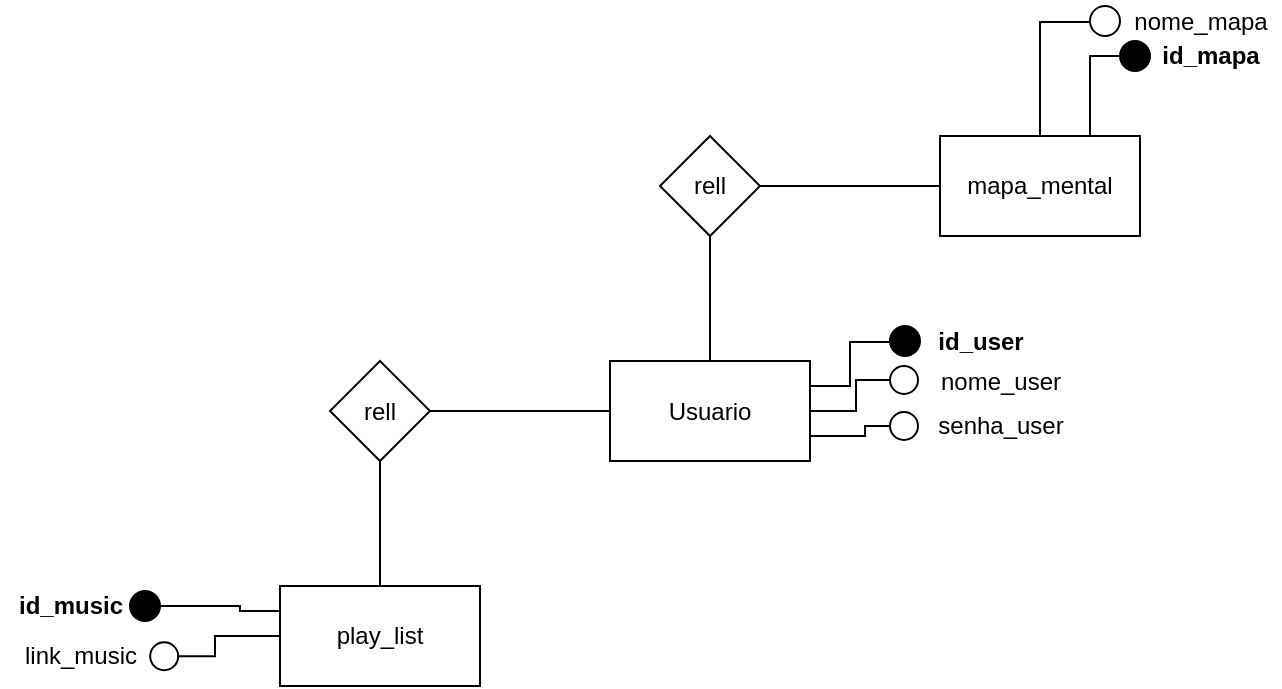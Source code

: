 <mxfile version="17.5.0" type="device"><diagram id="-JJv1jPCc4jEe0vSITfa" name="Page-1"><mxGraphModel dx="1662" dy="794" grid="1" gridSize="10" guides="1" tooltips="1" connect="1" arrows="1" fold="1" page="1" pageScale="1" pageWidth="1654" pageHeight="1169" background="none" math="0" shadow="0"><root><mxCell id="0"/><mxCell id="1" parent="0"/><mxCell id="C9jDNYo5_Co2JucyG6Y7-69" style="edgeStyle=orthogonalEdgeStyle;rounded=0;sketch=0;jumpStyle=none;orthogonalLoop=1;jettySize=auto;html=1;exitX=1;exitY=0.25;exitDx=0;exitDy=0;shadow=0;labelBackgroundColor=default;labelBorderColor=none;fontColor=none;startArrow=none;startFill=0;endArrow=none;endFill=0;strokeColor=default;fillColor=#000099;" parent="1" source="C9jDNYo5_Co2JucyG6Y7-1" target="C9jDNYo5_Co2JucyG6Y7-28" edge="1"><mxGeometry relative="1" as="geometry"><Array as="points"><mxPoint x="465" y="265"/><mxPoint x="465" y="243"/></Array></mxGeometry></mxCell><mxCell id="C9jDNYo5_Co2JucyG6Y7-71" style="edgeStyle=orthogonalEdgeStyle;rounded=0;sketch=0;jumpStyle=none;orthogonalLoop=1;jettySize=auto;html=1;exitX=1;exitY=0.5;exitDx=0;exitDy=0;shadow=0;labelBackgroundColor=default;labelBorderColor=none;fontColor=none;startArrow=none;startFill=0;endArrow=circle;endFill=0;strokeColor=default;fillColor=#000099;" parent="1" source="C9jDNYo5_Co2JucyG6Y7-1" target="C9jDNYo5_Co2JucyG6Y7-9" edge="1"><mxGeometry relative="1" as="geometry"><Array as="points"><mxPoint x="468" y="278"/><mxPoint x="468" y="262"/></Array></mxGeometry></mxCell><mxCell id="C9jDNYo5_Co2JucyG6Y7-72" style="edgeStyle=orthogonalEdgeStyle;rounded=0;sketch=0;jumpStyle=none;orthogonalLoop=1;jettySize=auto;html=1;exitX=1;exitY=0.75;exitDx=0;exitDy=0;shadow=0;labelBackgroundColor=default;labelBorderColor=none;fontColor=none;startArrow=none;startFill=0;endArrow=circle;endFill=0;strokeColor=default;fillColor=#000099;" parent="1" source="C9jDNYo5_Co2JucyG6Y7-1" target="C9jDNYo5_Co2JucyG6Y7-11" edge="1"><mxGeometry relative="1" as="geometry"/></mxCell><mxCell id="C9jDNYo5_Co2JucyG6Y7-1" value="Usuario" style="rounded=0;whiteSpace=wrap;html=1;" parent="1" vertex="1"><mxGeometry x="345" y="252.5" width="100" height="50" as="geometry"/></mxCell><mxCell id="C9jDNYo5_Co2JucyG6Y7-2" value="mapa_mental" style="rounded=0;whiteSpace=wrap;html=1;" parent="1" vertex="1"><mxGeometry x="510" y="140" width="100" height="50" as="geometry"/></mxCell><mxCell id="C9jDNYo5_Co2JucyG6Y7-5" value="id_user" style="text;html=1;align=center;verticalAlign=middle;resizable=0;points=[];autosize=1;strokeColor=none;fillColor=none;fontStyle=1" parent="1" vertex="1"><mxGeometry x="500" y="232.5" width="60" height="20" as="geometry"/></mxCell><mxCell id="C9jDNYo5_Co2JucyG6Y7-9" value="nome_user" style="text;html=1;align=center;verticalAlign=middle;resizable=0;points=[];autosize=1;strokeColor=none;fillColor=none;" parent="1" vertex="1"><mxGeometry x="500" y="252.5" width="80" height="20" as="geometry"/></mxCell><mxCell id="C9jDNYo5_Co2JucyG6Y7-11" value="senha_user" style="text;html=1;align=center;verticalAlign=middle;resizable=0;points=[];autosize=1;strokeColor=none;fillColor=none;" parent="1" vertex="1"><mxGeometry x="500" y="275" width="80" height="20" as="geometry"/></mxCell><mxCell id="C9jDNYo5_Co2JucyG6Y7-16" value="id_mapa" style="text;html=1;align=center;verticalAlign=middle;resizable=0;points=[];autosize=1;strokeColor=none;fillColor=none;fontColor=none;fontStyle=1" parent="1" vertex="1"><mxGeometry x="615" y="90" width="60" height="20" as="geometry"/></mxCell><mxCell id="C9jDNYo5_Co2JucyG6Y7-17" value="nome_mapa" style="text;html=1;align=center;verticalAlign=middle;resizable=0;points=[];autosize=1;strokeColor=none;fillColor=none;fontColor=none;" parent="1" vertex="1"><mxGeometry x="600" y="72.5" width="80" height="20" as="geometry"/></mxCell><mxCell id="C9jDNYo5_Co2JucyG6Y7-19" value="" style="ellipse;whiteSpace=wrap;html=1;aspect=fixed;fontColor=none;fillColor=#FFFFFF;" parent="1" vertex="1"><mxGeometry x="585" y="75" width="15" height="15" as="geometry"/></mxCell><mxCell id="C9jDNYo5_Co2JucyG6Y7-20" value="" style="edgeStyle=orthogonalEdgeStyle;rounded=0;sketch=0;jumpStyle=none;orthogonalLoop=1;jettySize=auto;html=1;exitX=0.5;exitY=0;exitDx=0;exitDy=0;shadow=0;labelBackgroundColor=default;labelBorderColor=none;fontColor=none;startArrow=none;startFill=0;endArrow=none;endFill=0;strokeColor=default;fillColor=#000099;" parent="1" source="C9jDNYo5_Co2JucyG6Y7-2" target="C9jDNYo5_Co2JucyG6Y7-19" edge="1"><mxGeometry relative="1" as="geometry"><mxPoint x="510" y="165" as="sourcePoint"/><mxPoint x="430" y="165" as="targetPoint"/><Array as="points"><mxPoint x="560" y="83"/></Array></mxGeometry></mxCell><mxCell id="C9jDNYo5_Co2JucyG6Y7-23" value="" style="ellipse;whiteSpace=wrap;html=1;aspect=fixed;fontColor=none;strokeColor=#000000;fillColor=#000000;" parent="1" vertex="1"><mxGeometry x="600" y="92.5" width="15" height="15" as="geometry"/></mxCell><mxCell id="C9jDNYo5_Co2JucyG6Y7-26" value="" style="edgeStyle=orthogonalEdgeStyle;rounded=0;sketch=0;jumpStyle=none;orthogonalLoop=1;jettySize=auto;html=1;exitX=0.75;exitY=0;exitDx=0;exitDy=0;shadow=0;labelBackgroundColor=default;labelBorderColor=none;fontColor=none;startArrow=none;startFill=0;endArrow=none;endFill=0;strokeColor=default;fillColor=#000099;" parent="1" source="C9jDNYo5_Co2JucyG6Y7-2" target="C9jDNYo5_Co2JucyG6Y7-23" edge="1"><mxGeometry relative="1" as="geometry"><mxPoint x="440" y="140" as="targetPoint"/><mxPoint x="510" y="152.5" as="sourcePoint"/><Array as="points"><mxPoint x="585" y="100"/></Array></mxGeometry></mxCell><mxCell id="C9jDNYo5_Co2JucyG6Y7-28" value="" style="ellipse;whiteSpace=wrap;html=1;aspect=fixed;fontColor=none;fillColor=#000000;" parent="1" vertex="1"><mxGeometry x="485" y="235" width="15" height="15" as="geometry"/></mxCell><mxCell id="C9jDNYo5_Co2JucyG6Y7-36" style="edgeStyle=orthogonalEdgeStyle;rounded=0;sketch=0;jumpStyle=none;orthogonalLoop=1;jettySize=auto;html=1;exitX=1;exitY=0.5;exitDx=0;exitDy=0;entryX=0;entryY=0.5;entryDx=0;entryDy=0;shadow=0;labelBackgroundColor=default;labelBorderColor=none;fontColor=none;startArrow=none;startFill=0;endArrow=none;endFill=0;strokeColor=default;fillColor=#000099;" parent="1" source="C9jDNYo5_Co2JucyG6Y7-30" target="C9jDNYo5_Co2JucyG6Y7-2" edge="1"><mxGeometry relative="1" as="geometry"/></mxCell><mxCell id="C9jDNYo5_Co2JucyG6Y7-66" style="edgeStyle=orthogonalEdgeStyle;rounded=0;sketch=0;jumpStyle=none;orthogonalLoop=1;jettySize=auto;html=1;exitX=0.5;exitY=1;exitDx=0;exitDy=0;entryX=0.5;entryY=0;entryDx=0;entryDy=0;shadow=0;labelBackgroundColor=default;labelBorderColor=none;fontColor=none;startArrow=none;startFill=0;endArrow=none;endFill=0;strokeColor=default;fillColor=#000099;" parent="1" source="C9jDNYo5_Co2JucyG6Y7-30" target="C9jDNYo5_Co2JucyG6Y7-1" edge="1"><mxGeometry relative="1" as="geometry"/></mxCell><mxCell id="C9jDNYo5_Co2JucyG6Y7-30" value="rell" style="rhombus;whiteSpace=wrap;html=1;fontColor=none;strokeColor=#000000;fillColor=#FFFFFF;" parent="1" vertex="1"><mxGeometry x="370" y="140" width="50" height="50" as="geometry"/></mxCell><mxCell id="C9jDNYo5_Co2JucyG6Y7-53" style="edgeStyle=orthogonalEdgeStyle;rounded=0;sketch=0;jumpStyle=none;orthogonalLoop=1;jettySize=auto;html=1;exitX=0;exitY=0.5;exitDx=0;exitDy=0;entryX=0.987;entryY=0.507;entryDx=0;entryDy=0;entryPerimeter=0;shadow=0;labelBackgroundColor=default;labelBorderColor=none;fontColor=none;startArrow=none;startFill=0;endArrow=circle;endFill=0;strokeColor=default;fillColor=#000099;" parent="1" source="C9jDNYo5_Co2JucyG6Y7-39" target="C9jDNYo5_Co2JucyG6Y7-47" edge="1"><mxGeometry relative="1" as="geometry"/></mxCell><mxCell id="C9jDNYo5_Co2JucyG6Y7-39" value="play_list" style="rounded=0;whiteSpace=wrap;html=1;" parent="1" vertex="1"><mxGeometry x="180" y="365" width="100" height="50" as="geometry"/></mxCell><mxCell id="C9jDNYo5_Co2JucyG6Y7-40" value="" style="ellipse;whiteSpace=wrap;html=1;aspect=fixed;fontColor=none;fillColor=#000000;" parent="1" vertex="1"><mxGeometry x="105" y="367.5" width="15" height="15" as="geometry"/></mxCell><mxCell id="C9jDNYo5_Co2JucyG6Y7-42" value="" style="edgeStyle=orthogonalEdgeStyle;rounded=0;sketch=0;jumpStyle=none;orthogonalLoop=1;jettySize=auto;html=1;exitX=0;exitY=0.25;exitDx=0;exitDy=0;shadow=0;labelBackgroundColor=default;labelBorderColor=none;fontColor=none;startArrow=none;startFill=0;endArrow=none;endFill=0;strokeColor=default;fillColor=#000099;" parent="1" source="C9jDNYo5_Co2JucyG6Y7-39" target="C9jDNYo5_Co2JucyG6Y7-40" edge="1"><mxGeometry relative="1" as="geometry"><mxPoint x="110" y="295" as="targetPoint"/><mxPoint x="180" y="307.5" as="sourcePoint"/><Array as="points"><mxPoint x="160" y="378"/><mxPoint x="160" y="375"/></Array></mxGeometry></mxCell><mxCell id="C9jDNYo5_Co2JucyG6Y7-44" value="id_music" style="text;html=1;align=center;verticalAlign=middle;resizable=0;points=[];autosize=1;strokeColor=none;fillColor=none;fontColor=none;fontStyle=1" parent="1" vertex="1"><mxGeometry x="40" y="365" width="70" height="20" as="geometry"/></mxCell><mxCell id="C9jDNYo5_Co2JucyG6Y7-47" value="link_music" style="text;html=1;align=center;verticalAlign=middle;resizable=0;points=[];autosize=1;strokeColor=none;fillColor=none;fontColor=none;" parent="1" vertex="1"><mxGeometry x="45" y="390" width="70" height="20" as="geometry"/></mxCell><mxCell id="C9jDNYo5_Co2JucyG6Y7-51" style="edgeStyle=orthogonalEdgeStyle;rounded=0;sketch=0;jumpStyle=none;orthogonalLoop=1;jettySize=auto;html=1;exitX=0.5;exitY=1;exitDx=0;exitDy=0;entryX=0.5;entryY=0;entryDx=0;entryDy=0;shadow=0;labelBackgroundColor=default;labelBorderColor=none;fontColor=none;startArrow=none;startFill=0;endArrow=none;endFill=0;strokeColor=default;fillColor=#000099;" parent="1" source="C9jDNYo5_Co2JucyG6Y7-49" target="C9jDNYo5_Co2JucyG6Y7-39" edge="1"><mxGeometry relative="1" as="geometry"/></mxCell><mxCell id="C9jDNYo5_Co2JucyG6Y7-73" style="edgeStyle=orthogonalEdgeStyle;rounded=0;sketch=0;jumpStyle=none;orthogonalLoop=1;jettySize=auto;html=1;exitX=1;exitY=0.5;exitDx=0;exitDy=0;shadow=0;labelBackgroundColor=default;labelBorderColor=none;fontColor=none;startArrow=none;startFill=0;endArrow=none;endFill=0;strokeColor=default;fillColor=#000099;" parent="1" source="C9jDNYo5_Co2JucyG6Y7-49" target="C9jDNYo5_Co2JucyG6Y7-1" edge="1"><mxGeometry relative="1" as="geometry"/></mxCell><mxCell id="C9jDNYo5_Co2JucyG6Y7-49" value="rell" style="rhombus;whiteSpace=wrap;html=1;fontColor=none;strokeColor=#000000;fillColor=#FFFFFF;" parent="1" vertex="1"><mxGeometry x="205" y="252.5" width="50" height="50" as="geometry"/></mxCell></root></mxGraphModel></diagram></mxfile>